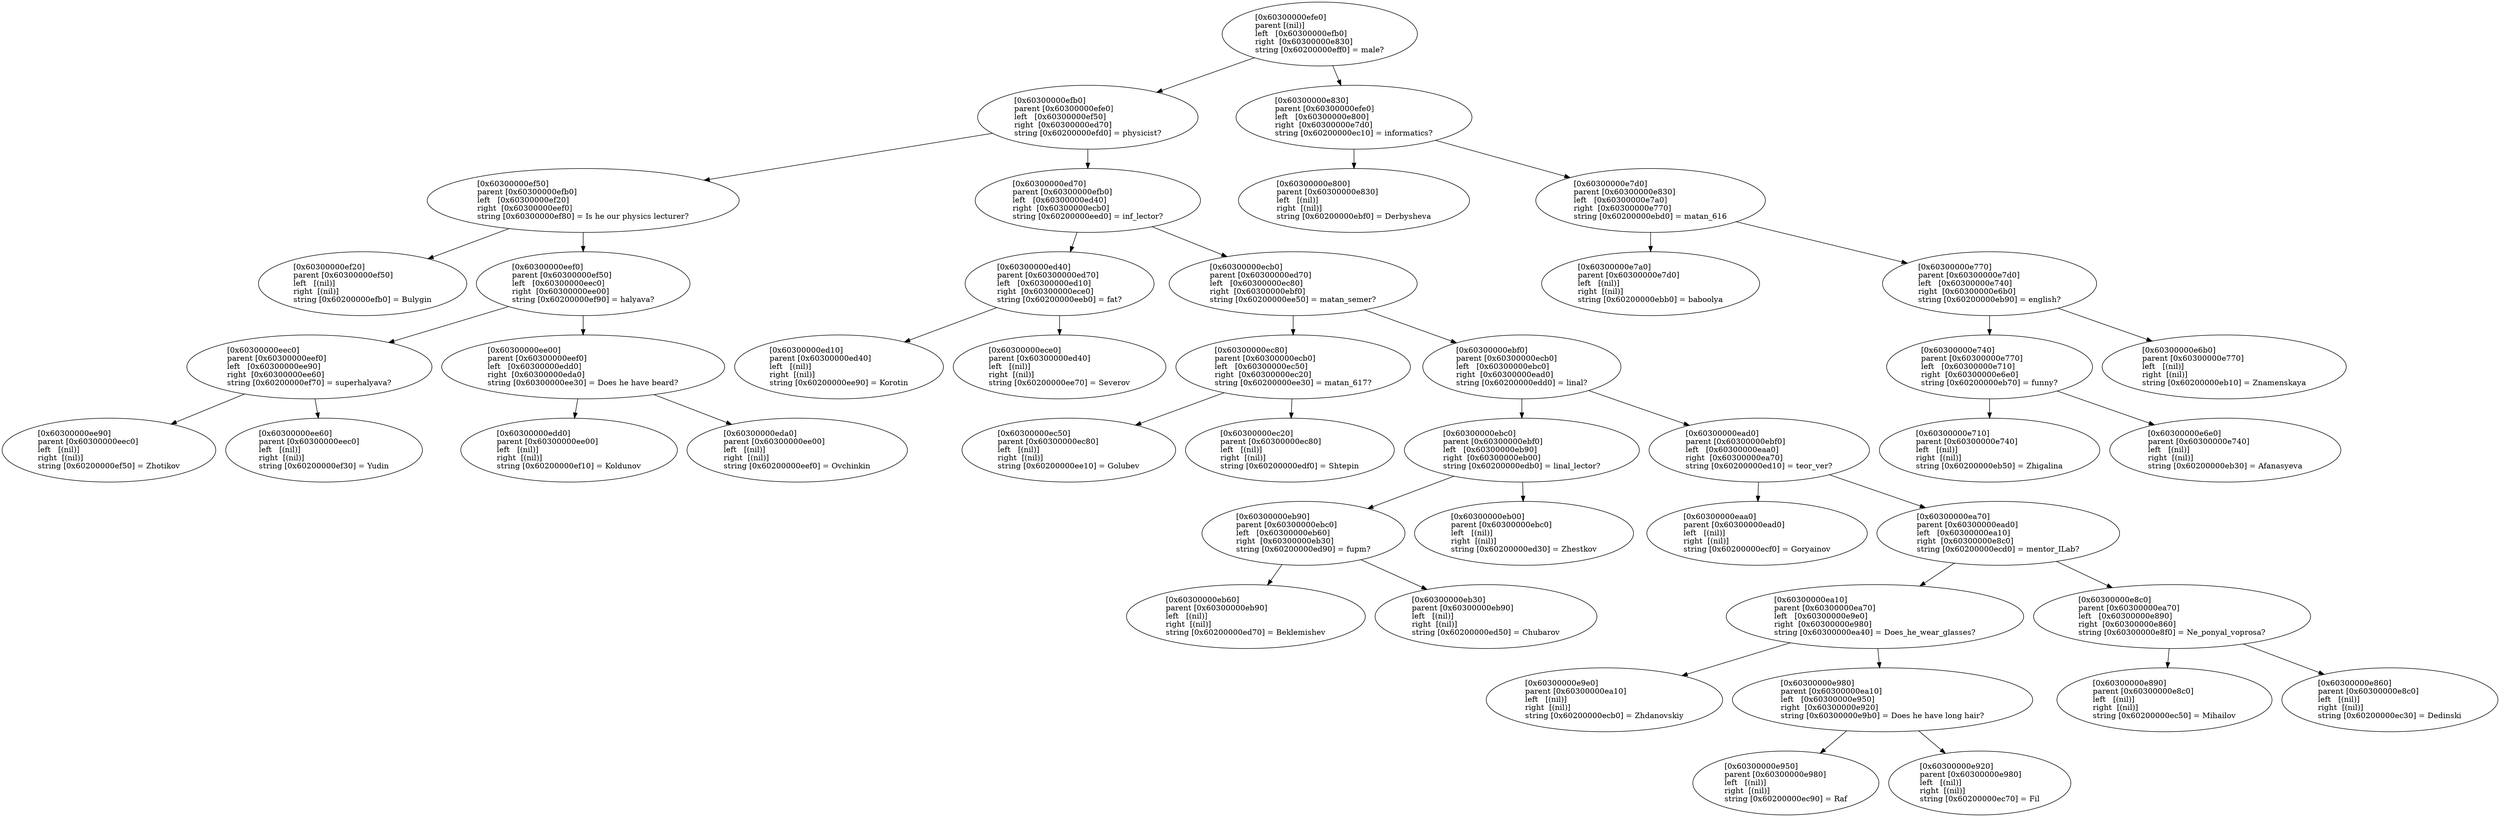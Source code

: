 digraph graf {
treeNode_0x60300000efe0 [label="[0x60300000efe0]\lparent [(nil)]\lleft   [0x60300000efb0]\lright  [0x60300000e830]\lstring [0x60200000eff0] = male?\l"]
treeNode_0x60300000efe0->treeNode_0x60300000efb0
treeNode_0x60300000efb0 [label="[0x60300000efb0]\lparent [0x60300000efe0]\lleft   [0x60300000ef50]\lright  [0x60300000ed70]\lstring [0x60200000efd0] = physicist?\l"]
treeNode_0x60300000efb0->treeNode_0x60300000ef50
treeNode_0x60300000ef50 [label="[0x60300000ef50]\lparent [0x60300000efb0]\lleft   [0x60300000ef20]\lright  [0x60300000eef0]\lstring [0x60300000ef80] = Is he our physics lecturer?\l"]
treeNode_0x60300000ef50->treeNode_0x60300000ef20
treeNode_0x60300000ef20 [label="[0x60300000ef20]\lparent [0x60300000ef50]\lleft   [(nil)]\lright  [(nil)]\lstring [0x60200000efb0] = Bulygin\l"]
treeNode_0x60300000ef50->treeNode_0x60300000eef0
treeNode_0x60300000eef0 [label="[0x60300000eef0]\lparent [0x60300000ef50]\lleft   [0x60300000eec0]\lright  [0x60300000ee00]\lstring [0x60200000ef90] = halyava?\l"]
treeNode_0x60300000eef0->treeNode_0x60300000eec0
treeNode_0x60300000eec0 [label="[0x60300000eec0]\lparent [0x60300000eef0]\lleft   [0x60300000ee90]\lright  [0x60300000ee60]\lstring [0x60200000ef70] = superhalyava?\l"]
treeNode_0x60300000eec0->treeNode_0x60300000ee90
treeNode_0x60300000ee90 [label="[0x60300000ee90]\lparent [0x60300000eec0]\lleft   [(nil)]\lright  [(nil)]\lstring [0x60200000ef50] = Zhotikov\l"]
treeNode_0x60300000eec0->treeNode_0x60300000ee60
treeNode_0x60300000ee60 [label="[0x60300000ee60]\lparent [0x60300000eec0]\lleft   [(nil)]\lright  [(nil)]\lstring [0x60200000ef30] = Yudin\l"]
treeNode_0x60300000eef0->treeNode_0x60300000ee00
treeNode_0x60300000ee00 [label="[0x60300000ee00]\lparent [0x60300000eef0]\lleft   [0x60300000edd0]\lright  [0x60300000eda0]\lstring [0x60300000ee30] = Does he have beard?\l"]
treeNode_0x60300000ee00->treeNode_0x60300000edd0
treeNode_0x60300000edd0 [label="[0x60300000edd0]\lparent [0x60300000ee00]\lleft   [(nil)]\lright  [(nil)]\lstring [0x60200000ef10] = Koldunov\l"]
treeNode_0x60300000ee00->treeNode_0x60300000eda0
treeNode_0x60300000eda0 [label="[0x60300000eda0]\lparent [0x60300000ee00]\lleft   [(nil)]\lright  [(nil)]\lstring [0x60200000eef0] = Ovchinkin\l"]
treeNode_0x60300000efb0->treeNode_0x60300000ed70
treeNode_0x60300000ed70 [label="[0x60300000ed70]\lparent [0x60300000efb0]\lleft   [0x60300000ed40]\lright  [0x60300000ecb0]\lstring [0x60200000eed0] = inf_lector?\l"]
treeNode_0x60300000ed70->treeNode_0x60300000ed40
treeNode_0x60300000ed40 [label="[0x60300000ed40]\lparent [0x60300000ed70]\lleft   [0x60300000ed10]\lright  [0x60300000ece0]\lstring [0x60200000eeb0] = fat?\l"]
treeNode_0x60300000ed40->treeNode_0x60300000ed10
treeNode_0x60300000ed10 [label="[0x60300000ed10]\lparent [0x60300000ed40]\lleft   [(nil)]\lright  [(nil)]\lstring [0x60200000ee90] = Korotin\l"]
treeNode_0x60300000ed40->treeNode_0x60300000ece0
treeNode_0x60300000ece0 [label="[0x60300000ece0]\lparent [0x60300000ed40]\lleft   [(nil)]\lright  [(nil)]\lstring [0x60200000ee70] = Severov\l"]
treeNode_0x60300000ed70->treeNode_0x60300000ecb0
treeNode_0x60300000ecb0 [label="[0x60300000ecb0]\lparent [0x60300000ed70]\lleft   [0x60300000ec80]\lright  [0x60300000ebf0]\lstring [0x60200000ee50] = matan_semer?\l"]
treeNode_0x60300000ecb0->treeNode_0x60300000ec80
treeNode_0x60300000ec80 [label="[0x60300000ec80]\lparent [0x60300000ecb0]\lleft   [0x60300000ec50]\lright  [0x60300000ec20]\lstring [0x60200000ee30] = matan_617?\l"]
treeNode_0x60300000ec80->treeNode_0x60300000ec50
treeNode_0x60300000ec50 [label="[0x60300000ec50]\lparent [0x60300000ec80]\lleft   [(nil)]\lright  [(nil)]\lstring [0x60200000ee10] = Golubev\l"]
treeNode_0x60300000ec80->treeNode_0x60300000ec20
treeNode_0x60300000ec20 [label="[0x60300000ec20]\lparent [0x60300000ec80]\lleft   [(nil)]\lright  [(nil)]\lstring [0x60200000edf0] = Shtepin\l"]
treeNode_0x60300000ecb0->treeNode_0x60300000ebf0
treeNode_0x60300000ebf0 [label="[0x60300000ebf0]\lparent [0x60300000ecb0]\lleft   [0x60300000ebc0]\lright  [0x60300000ead0]\lstring [0x60200000edd0] = linal?\l"]
treeNode_0x60300000ebf0->treeNode_0x60300000ebc0
treeNode_0x60300000ebc0 [label="[0x60300000ebc0]\lparent [0x60300000ebf0]\lleft   [0x60300000eb90]\lright  [0x60300000eb00]\lstring [0x60200000edb0] = linal_lector?\l"]
treeNode_0x60300000ebc0->treeNode_0x60300000eb90
treeNode_0x60300000eb90 [label="[0x60300000eb90]\lparent [0x60300000ebc0]\lleft   [0x60300000eb60]\lright  [0x60300000eb30]\lstring [0x60200000ed90] = fupm?\l"]
treeNode_0x60300000eb90->treeNode_0x60300000eb60
treeNode_0x60300000eb60 [label="[0x60300000eb60]\lparent [0x60300000eb90]\lleft   [(nil)]\lright  [(nil)]\lstring [0x60200000ed70] = Beklemishev\l"]
treeNode_0x60300000eb90->treeNode_0x60300000eb30
treeNode_0x60300000eb30 [label="[0x60300000eb30]\lparent [0x60300000eb90]\lleft   [(nil)]\lright  [(nil)]\lstring [0x60200000ed50] = Chubarov\l"]
treeNode_0x60300000ebc0->treeNode_0x60300000eb00
treeNode_0x60300000eb00 [label="[0x60300000eb00]\lparent [0x60300000ebc0]\lleft   [(nil)]\lright  [(nil)]\lstring [0x60200000ed30] = Zhestkov\l"]
treeNode_0x60300000ebf0->treeNode_0x60300000ead0
treeNode_0x60300000ead0 [label="[0x60300000ead0]\lparent [0x60300000ebf0]\lleft   [0x60300000eaa0]\lright  [0x60300000ea70]\lstring [0x60200000ed10] = teor_ver?\l"]
treeNode_0x60300000ead0->treeNode_0x60300000eaa0
treeNode_0x60300000eaa0 [label="[0x60300000eaa0]\lparent [0x60300000ead0]\lleft   [(nil)]\lright  [(nil)]\lstring [0x60200000ecf0] = Goryainov\l"]
treeNode_0x60300000ead0->treeNode_0x60300000ea70
treeNode_0x60300000ea70 [label="[0x60300000ea70]\lparent [0x60300000ead0]\lleft   [0x60300000ea10]\lright  [0x60300000e8c0]\lstring [0x60200000ecd0] = mentor_ILab?\l"]
treeNode_0x60300000ea70->treeNode_0x60300000ea10
treeNode_0x60300000ea10 [label="[0x60300000ea10]\lparent [0x60300000ea70]\lleft   [0x60300000e9e0]\lright  [0x60300000e980]\lstring [0x60300000ea40] = Does_he_wear_glasses?\l"]
treeNode_0x60300000ea10->treeNode_0x60300000e9e0
treeNode_0x60300000e9e0 [label="[0x60300000e9e0]\lparent [0x60300000ea10]\lleft   [(nil)]\lright  [(nil)]\lstring [0x60200000ecb0] = Zhdanovskiy\l"]
treeNode_0x60300000ea10->treeNode_0x60300000e980
treeNode_0x60300000e980 [label="[0x60300000e980]\lparent [0x60300000ea10]\lleft   [0x60300000e950]\lright  [0x60300000e920]\lstring [0x60300000e9b0] = Does he have long hair?\l"]
treeNode_0x60300000e980->treeNode_0x60300000e950
treeNode_0x60300000e950 [label="[0x60300000e950]\lparent [0x60300000e980]\lleft   [(nil)]\lright  [(nil)]\lstring [0x60200000ec90] = Raf\l"]
treeNode_0x60300000e980->treeNode_0x60300000e920
treeNode_0x60300000e920 [label="[0x60300000e920]\lparent [0x60300000e980]\lleft   [(nil)]\lright  [(nil)]\lstring [0x60200000ec70] = Fil\l"]
treeNode_0x60300000ea70->treeNode_0x60300000e8c0
treeNode_0x60300000e8c0 [label="[0x60300000e8c0]\lparent [0x60300000ea70]\lleft   [0x60300000e890]\lright  [0x60300000e860]\lstring [0x60300000e8f0] = Ne_ponyal_voprosa?\l"]
treeNode_0x60300000e8c0->treeNode_0x60300000e890
treeNode_0x60300000e890 [label="[0x60300000e890]\lparent [0x60300000e8c0]\lleft   [(nil)]\lright  [(nil)]\lstring [0x60200000ec50] = Mihailov\l"]
treeNode_0x60300000e8c0->treeNode_0x60300000e860
treeNode_0x60300000e860 [label="[0x60300000e860]\lparent [0x60300000e8c0]\lleft   [(nil)]\lright  [(nil)]\lstring [0x60200000ec30] = Dedinski\l"]
treeNode_0x60300000efe0->treeNode_0x60300000e830
treeNode_0x60300000e830 [label="[0x60300000e830]\lparent [0x60300000efe0]\lleft   [0x60300000e800]\lright  [0x60300000e7d0]\lstring [0x60200000ec10] = informatics?\l"]
treeNode_0x60300000e830->treeNode_0x60300000e800
treeNode_0x60300000e800 [label="[0x60300000e800]\lparent [0x60300000e830]\lleft   [(nil)]\lright  [(nil)]\lstring [0x60200000ebf0] = Derbysheva\l"]
treeNode_0x60300000e830->treeNode_0x60300000e7d0
treeNode_0x60300000e7d0 [label="[0x60300000e7d0]\lparent [0x60300000e830]\lleft   [0x60300000e7a0]\lright  [0x60300000e770]\lstring [0x60200000ebd0] = matan_616\l"]
treeNode_0x60300000e7d0->treeNode_0x60300000e7a0
treeNode_0x60300000e7a0 [label="[0x60300000e7a0]\lparent [0x60300000e7d0]\lleft   [(nil)]\lright  [(nil)]\lstring [0x60200000ebb0] = baboolya\l"]
treeNode_0x60300000e7d0->treeNode_0x60300000e770
treeNode_0x60300000e770 [label="[0x60300000e770]\lparent [0x60300000e7d0]\lleft   [0x60300000e740]\lright  [0x60300000e6b0]\lstring [0x60200000eb90] = english?\l"]
treeNode_0x60300000e770->treeNode_0x60300000e740
treeNode_0x60300000e740 [label="[0x60300000e740]\lparent [0x60300000e770]\lleft   [0x60300000e710]\lright  [0x60300000e6e0]\lstring [0x60200000eb70] = funny?\l"]
treeNode_0x60300000e740->treeNode_0x60300000e710
treeNode_0x60300000e710 [label="[0x60300000e710]\lparent [0x60300000e740]\lleft   [(nil)]\lright  [(nil)]\lstring [0x60200000eb50] = Zhigalina\l"]
treeNode_0x60300000e740->treeNode_0x60300000e6e0
treeNode_0x60300000e6e0 [label="[0x60300000e6e0]\lparent [0x60300000e740]\lleft   [(nil)]\lright  [(nil)]\lstring [0x60200000eb30] = Afanasyeva\l"]
treeNode_0x60300000e770->treeNode_0x60300000e6b0
treeNode_0x60300000e6b0 [label="[0x60300000e6b0]\lparent [0x60300000e770]\lleft   [(nil)]\lright  [(nil)]\lstring [0x60200000eb10] = Znamenskaya\l"]
}